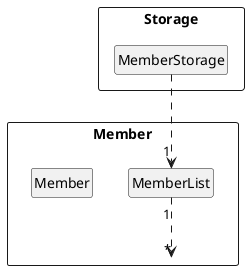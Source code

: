 @startuml
'https://plantuml.com/component-diagram


Package Member <<Rectangle>> {

Class MemberList
Class Member
}

Package Storage <<Rectangle>> {
Class MemberStorage
}

MemberStorage ..>   "1"MemberList
MemberList "1"..>"*" Member

hide members
hide circle
@enduml
